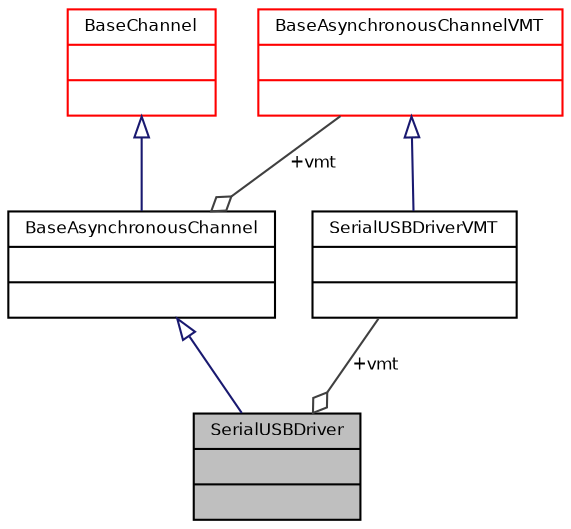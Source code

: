 digraph "SerialUSBDriver"
{
  bgcolor="transparent";
  edge [fontname="Helvetica",fontsize="8",labelfontname="Helvetica",labelfontsize="8"];
  node [fontname="Helvetica",fontsize="8",shape=record];
  Node5 [label="{SerialUSBDriver\n||}",height=0.2,width=0.4,color="black", fillcolor="grey75", style="filled", fontcolor="black"];
  Node6 -> Node5 [dir="back",color="midnightblue",fontsize="8",style="solid",arrowtail="onormal",fontname="Helvetica"];
  Node6 [label="{BaseAsynchronousChannel\n||}",height=0.2,width=0.4,color="black",URL="$struct_base_asynchronous_channel.html",tooltip="Base asynchronous channel class. "];
  Node7 -> Node6 [dir="back",color="midnightblue",fontsize="8",style="solid",arrowtail="onormal",fontname="Helvetica"];
  Node7 [label="{BaseChannel\n||}",height=0.2,width=0.4,color="red",URL="$struct_base_channel.html",tooltip="Base channel class. "];
  Node13 -> Node6 [color="grey25",fontsize="8",style="solid",label=" +vmt" ,arrowhead="odiamond",fontname="Helvetica"];
  Node13 [label="{BaseAsynchronousChannelVMT\n||}",height=0.2,width=0.4,color="red",URL="$struct_base_asynchronous_channel_v_m_t.html",tooltip="BaseAsynchronousChannel virtual methods table. "];
  Node14 -> Node5 [color="grey25",fontsize="8",style="solid",label=" +vmt" ,arrowhead="odiamond",fontname="Helvetica"];
  Node14 [label="{SerialUSBDriverVMT\n||}",height=0.2,width=0.4,color="black",URL="$struct_serial_u_s_b_driver_v_m_t.html",tooltip="SerialDriver virtual methods table. "];
  Node13 -> Node14 [dir="back",color="midnightblue",fontsize="8",style="solid",arrowtail="onormal",fontname="Helvetica"];
}
